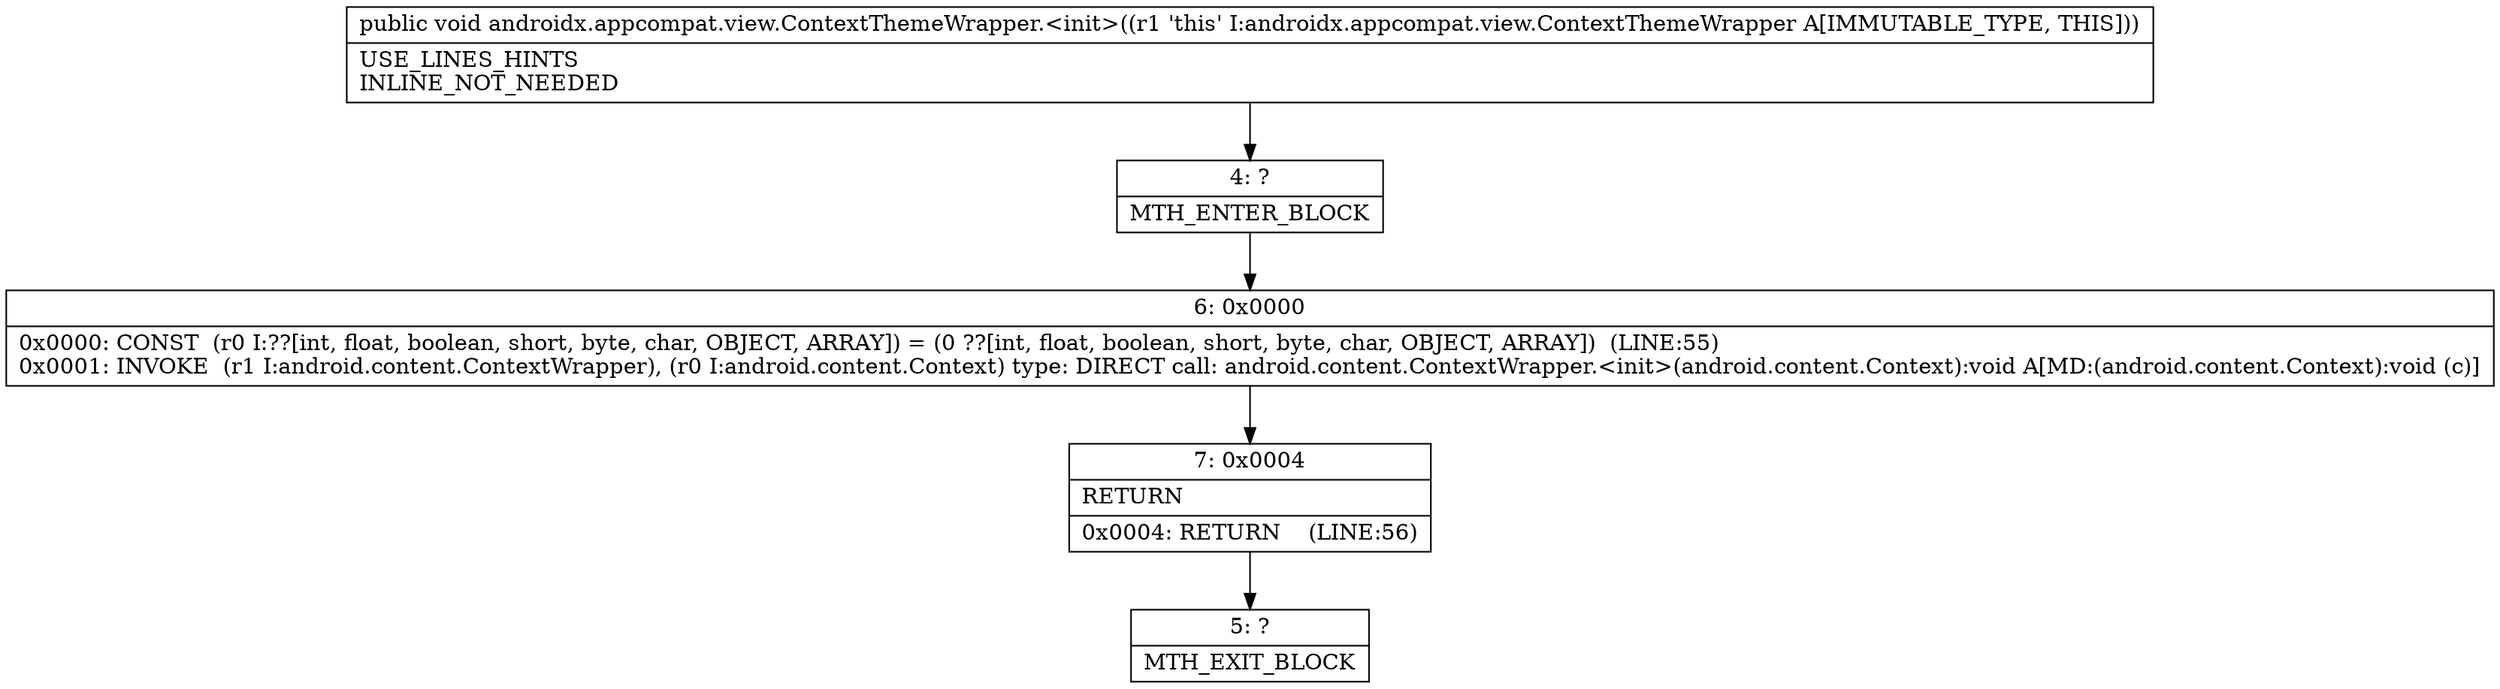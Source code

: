 digraph "CFG forandroidx.appcompat.view.ContextThemeWrapper.\<init\>()V" {
Node_4 [shape=record,label="{4\:\ ?|MTH_ENTER_BLOCK\l}"];
Node_6 [shape=record,label="{6\:\ 0x0000|0x0000: CONST  (r0 I:??[int, float, boolean, short, byte, char, OBJECT, ARRAY]) = (0 ??[int, float, boolean, short, byte, char, OBJECT, ARRAY])  (LINE:55)\l0x0001: INVOKE  (r1 I:android.content.ContextWrapper), (r0 I:android.content.Context) type: DIRECT call: android.content.ContextWrapper.\<init\>(android.content.Context):void A[MD:(android.content.Context):void (c)]\l}"];
Node_7 [shape=record,label="{7\:\ 0x0004|RETURN\l|0x0004: RETURN    (LINE:56)\l}"];
Node_5 [shape=record,label="{5\:\ ?|MTH_EXIT_BLOCK\l}"];
MethodNode[shape=record,label="{public void androidx.appcompat.view.ContextThemeWrapper.\<init\>((r1 'this' I:androidx.appcompat.view.ContextThemeWrapper A[IMMUTABLE_TYPE, THIS]))  | USE_LINES_HINTS\lINLINE_NOT_NEEDED\l}"];
MethodNode -> Node_4;Node_4 -> Node_6;
Node_6 -> Node_7;
Node_7 -> Node_5;
}

